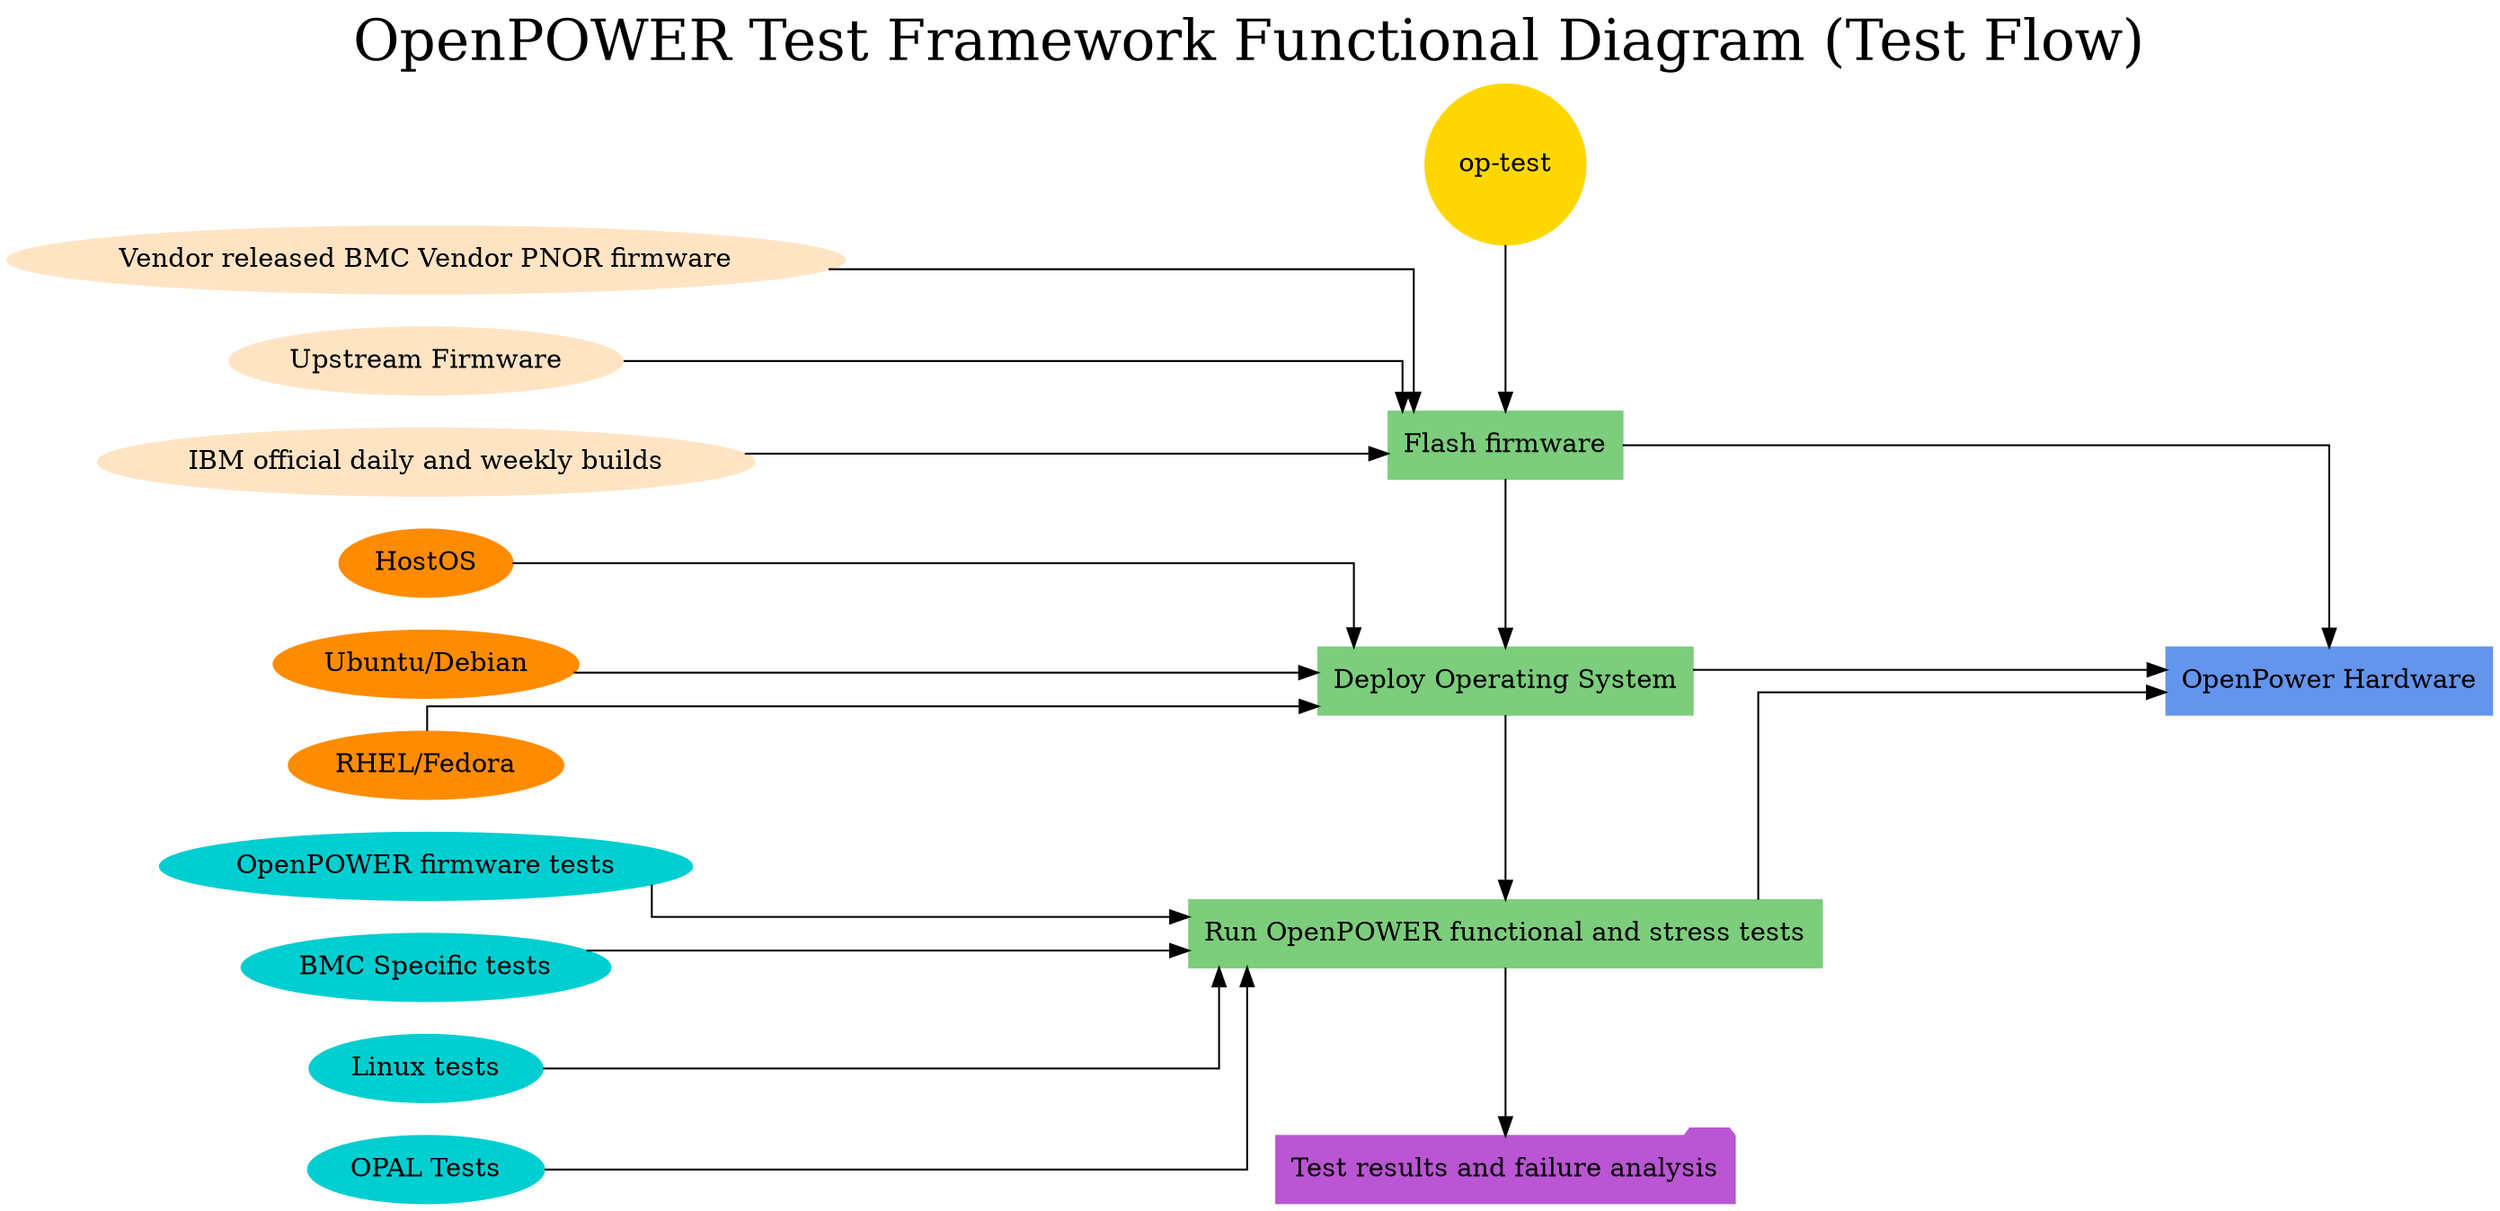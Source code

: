 digraph {
  labelloc=top;
  fontsize=30;
  label="OpenPOWER Test Framework Functional Diagram (Test Flow)";
  splines=ortho;
  center=true;
  width=20;

  rankdir=LR;
  node [style=filled];

  {
    rank=same;
    node [shape=circle, color=gold];
	"op-test";
    node [shape=rectangle, color=palegreen3, style=filled];
	"Flash firmware";
	"Deploy Operating System";
	"Run OpenPOWER functional and stress tests";
    node [shape=folder, color=mediumorchid, style=filled];
	"Test results and failure analysis";
}
{
rank=same;
    node [shape=rectangle, color=cornflowerblue, style=filled];
	"OpenPower Hardware";
  }
{
    rank=same;

    node [shape=oval, color=bisque];
	"Upstream Firmware";
	"IBM official daily and weekly builds";
	"Vendor released BMC Vendor PNOR firmware";
    node [shape=oval, color=darkorange];
	"Ubuntu/Debian";
	"RHEL/Fedora";
	"HostOS";
    node [shape=oval, color=darkturquoise];
	"OPAL Tests";
	"OpenPOWER firmware tests";
	"BMC Specific tests";
	"Linux tests";

}

  edge [style=solid, arrowhead=normal, dir=forward, headport=_, tailport=_, minlen=5];
	"op-test"->"Flash firmware";
	"Upstream Firmware"->"Flash firmware";
	"IBM official daily and weekly builds"->"Flash firmware";
	"Vendor released BMC Vendor PNOR firmware"->"Flash firmware";
	"Flash firmware"->"Deploy Operating System";
	"Ubuntu/Debian"->"Deploy Operating System";
	"RHEL/Fedora"->"Deploy Operating System";
	"HostOS"->"Deploy Operating System";
	"Deploy Operating System"->"Run OpenPOWER functional and stress tests";
	"OPAL Tests"->"Run OpenPOWER functional and stress tests";
	"OpenPOWER firmware tests"->"Run OpenPOWER functional and stress tests";
	"BMC Specific tests"->"Run OpenPOWER functional and stress tests";
	"Linux tests"->"Run OpenPOWER functional and stress tests";
	"Run OpenPOWER functional and stress tests"->"Test results and failure analysis";
	"Flash firmware"->"OpenPower Hardware";
	"Deploy Operating System"->"OpenPower Hardware";
	"Run OpenPOWER functional and stress tests"->"OpenPower Hardware";

}
